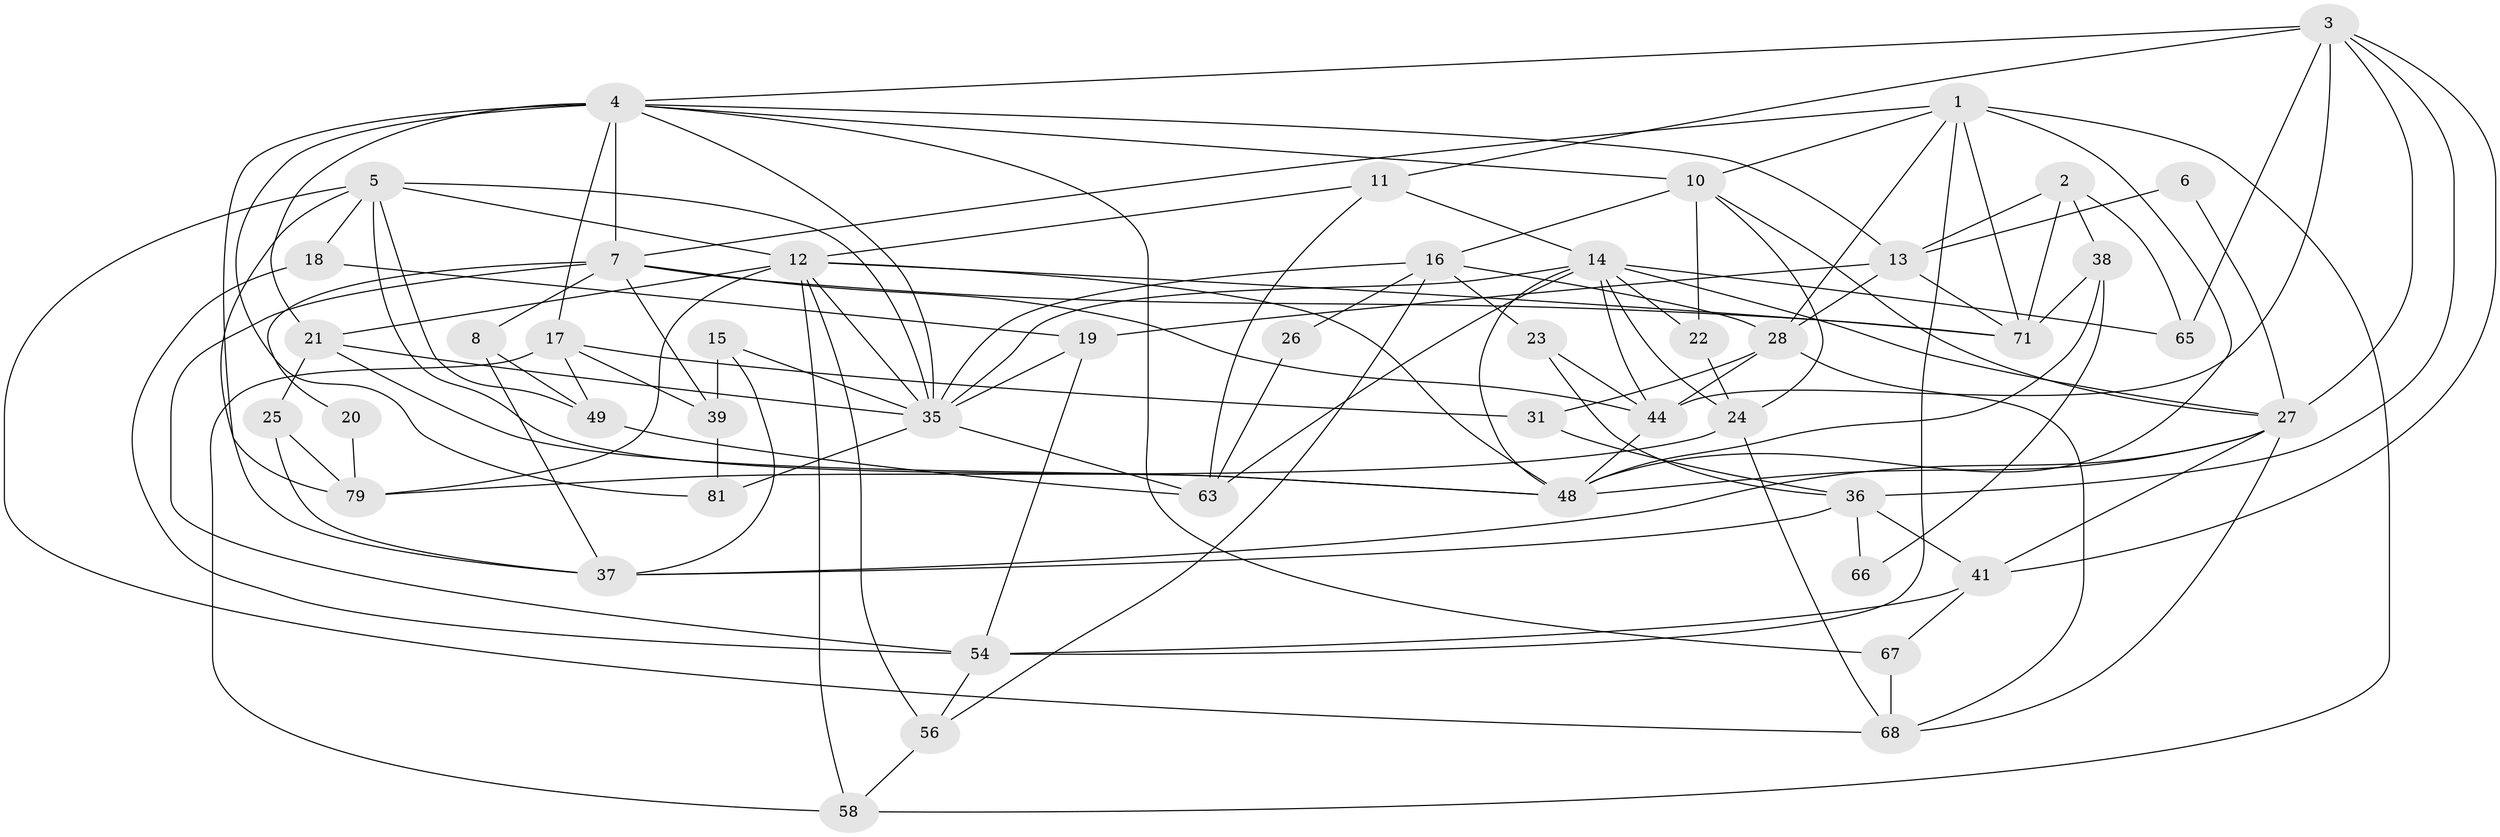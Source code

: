 // Generated by graph-tools (version 1.1) at 2025/52/02/27/25 19:52:08]
// undirected, 48 vertices, 121 edges
graph export_dot {
graph [start="1"]
  node [color=gray90,style=filled];
  1 [super="+30"];
  2 [super="+47"];
  3 [super="+55"];
  4 [super="+76"];
  5 [super="+9"];
  6;
  7 [super="+45"];
  8;
  10 [super="+43"];
  11;
  12 [super="+52"];
  13 [super="+40"];
  14 [super="+78"];
  15 [super="+70"];
  16;
  17 [super="+34"];
  18;
  19 [super="+46"];
  20;
  21 [super="+51"];
  22 [super="+59"];
  23 [super="+32"];
  24 [super="+57"];
  25;
  26;
  27 [super="+29"];
  28 [super="+74"];
  31 [super="+33"];
  35 [super="+50"];
  36;
  37 [super="+60"];
  38 [super="+42"];
  39;
  41 [super="+53"];
  44 [super="+61"];
  48 [super="+72"];
  49;
  54 [super="+62"];
  56 [super="+75"];
  58 [super="+69"];
  63 [super="+64"];
  65;
  66;
  67;
  68 [super="+73"];
  71 [super="+77"];
  79 [super="+80"];
  81;
  1 -- 7;
  1 -- 10;
  1 -- 54;
  1 -- 71;
  1 -- 58;
  1 -- 48;
  1 -- 28;
  2 -- 65 [weight=2];
  2 -- 38;
  2 -- 71;
  2 -- 13;
  3 -- 36;
  3 -- 11;
  3 -- 65;
  3 -- 41;
  3 -- 27;
  3 -- 44 [weight=2];
  3 -- 4;
  4 -- 35;
  4 -- 21;
  4 -- 79;
  4 -- 10;
  4 -- 13;
  4 -- 17 [weight=2];
  4 -- 81;
  4 -- 67;
  4 -- 7;
  5 -- 49;
  5 -- 68;
  5 -- 12;
  5 -- 48;
  5 -- 18;
  5 -- 35;
  5 -- 37;
  6 -- 27;
  6 -- 13;
  7 -- 44;
  7 -- 8;
  7 -- 20;
  7 -- 54;
  7 -- 39;
  7 -- 71;
  8 -- 49;
  8 -- 37;
  10 -- 16;
  10 -- 24 [weight=2];
  10 -- 27;
  10 -- 22;
  11 -- 63;
  11 -- 14;
  11 -- 12;
  12 -- 35;
  12 -- 56;
  12 -- 58;
  12 -- 21 [weight=2];
  12 -- 79;
  12 -- 71;
  12 -- 48;
  13 -- 71;
  13 -- 19;
  13 -- 28;
  14 -- 48;
  14 -- 22;
  14 -- 65;
  14 -- 44;
  14 -- 24;
  14 -- 35;
  14 -- 27;
  14 -- 63;
  15 -- 39;
  15 -- 37;
  15 -- 35;
  16 -- 28;
  16 -- 23;
  16 -- 26;
  16 -- 35;
  16 -- 56;
  17 -- 39;
  17 -- 58;
  17 -- 49;
  17 -- 31 [weight=2];
  18 -- 19;
  18 -- 54;
  19 -- 35;
  19 -- 54;
  20 -- 79;
  21 -- 48;
  21 -- 25;
  21 -- 35;
  22 -- 24;
  23 -- 36;
  23 -- 44;
  24 -- 79;
  24 -- 68;
  25 -- 79 [weight=2];
  25 -- 37;
  26 -- 63;
  27 -- 41;
  27 -- 68;
  27 -- 48;
  27 -- 37;
  28 -- 44;
  28 -- 31;
  28 -- 68;
  31 -- 36;
  35 -- 81;
  35 -- 63;
  36 -- 66;
  36 -- 41;
  36 -- 37;
  38 -- 71;
  38 -- 66;
  38 -- 48;
  39 -- 81;
  41 -- 67;
  41 -- 54;
  44 -- 48;
  49 -- 63;
  54 -- 56;
  56 -- 58;
  67 -- 68;
}

